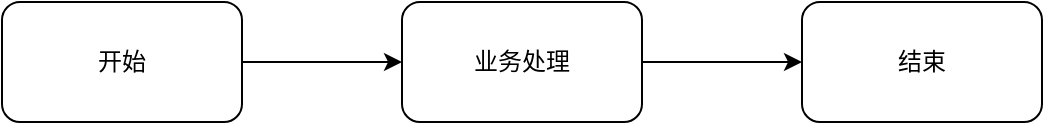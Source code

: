 <mxfile version="21.6.2" type="github">
  <diagram name="第 1 页" id="wi68BqeKpcj2d6KARaiF">
    <mxGraphModel dx="954" dy="616" grid="1" gridSize="10" guides="1" tooltips="1" connect="1" arrows="1" fold="1" page="1" pageScale="1" pageWidth="827" pageHeight="1169" math="0" shadow="0">
      <root>
        <mxCell id="0" />
        <mxCell id="1" parent="0" />
        <mxCell id="dN6AoXGeJf_-ISpFC9l3-3" value="" style="edgeStyle=orthogonalEdgeStyle;rounded=0;orthogonalLoop=1;jettySize=auto;html=1;" edge="1" parent="1" source="dN6AoXGeJf_-ISpFC9l3-1" target="dN6AoXGeJf_-ISpFC9l3-2">
          <mxGeometry relative="1" as="geometry" />
        </mxCell>
        <mxCell id="dN6AoXGeJf_-ISpFC9l3-1" value="开始" style="rounded=1;whiteSpace=wrap;html=1;" vertex="1" parent="1">
          <mxGeometry x="130" y="70" width="120" height="60" as="geometry" />
        </mxCell>
        <mxCell id="dN6AoXGeJf_-ISpFC9l3-5" value="" style="edgeStyle=orthogonalEdgeStyle;rounded=0;orthogonalLoop=1;jettySize=auto;html=1;" edge="1" parent="1" source="dN6AoXGeJf_-ISpFC9l3-2" target="dN6AoXGeJf_-ISpFC9l3-4">
          <mxGeometry relative="1" as="geometry" />
        </mxCell>
        <mxCell id="dN6AoXGeJf_-ISpFC9l3-2" value="业务处理" style="whiteSpace=wrap;html=1;rounded=1;" vertex="1" parent="1">
          <mxGeometry x="330" y="70" width="120" height="60" as="geometry" />
        </mxCell>
        <mxCell id="dN6AoXGeJf_-ISpFC9l3-4" value="结束" style="whiteSpace=wrap;html=1;rounded=1;" vertex="1" parent="1">
          <mxGeometry x="530" y="70" width="120" height="60" as="geometry" />
        </mxCell>
      </root>
    </mxGraphModel>
  </diagram>
</mxfile>
